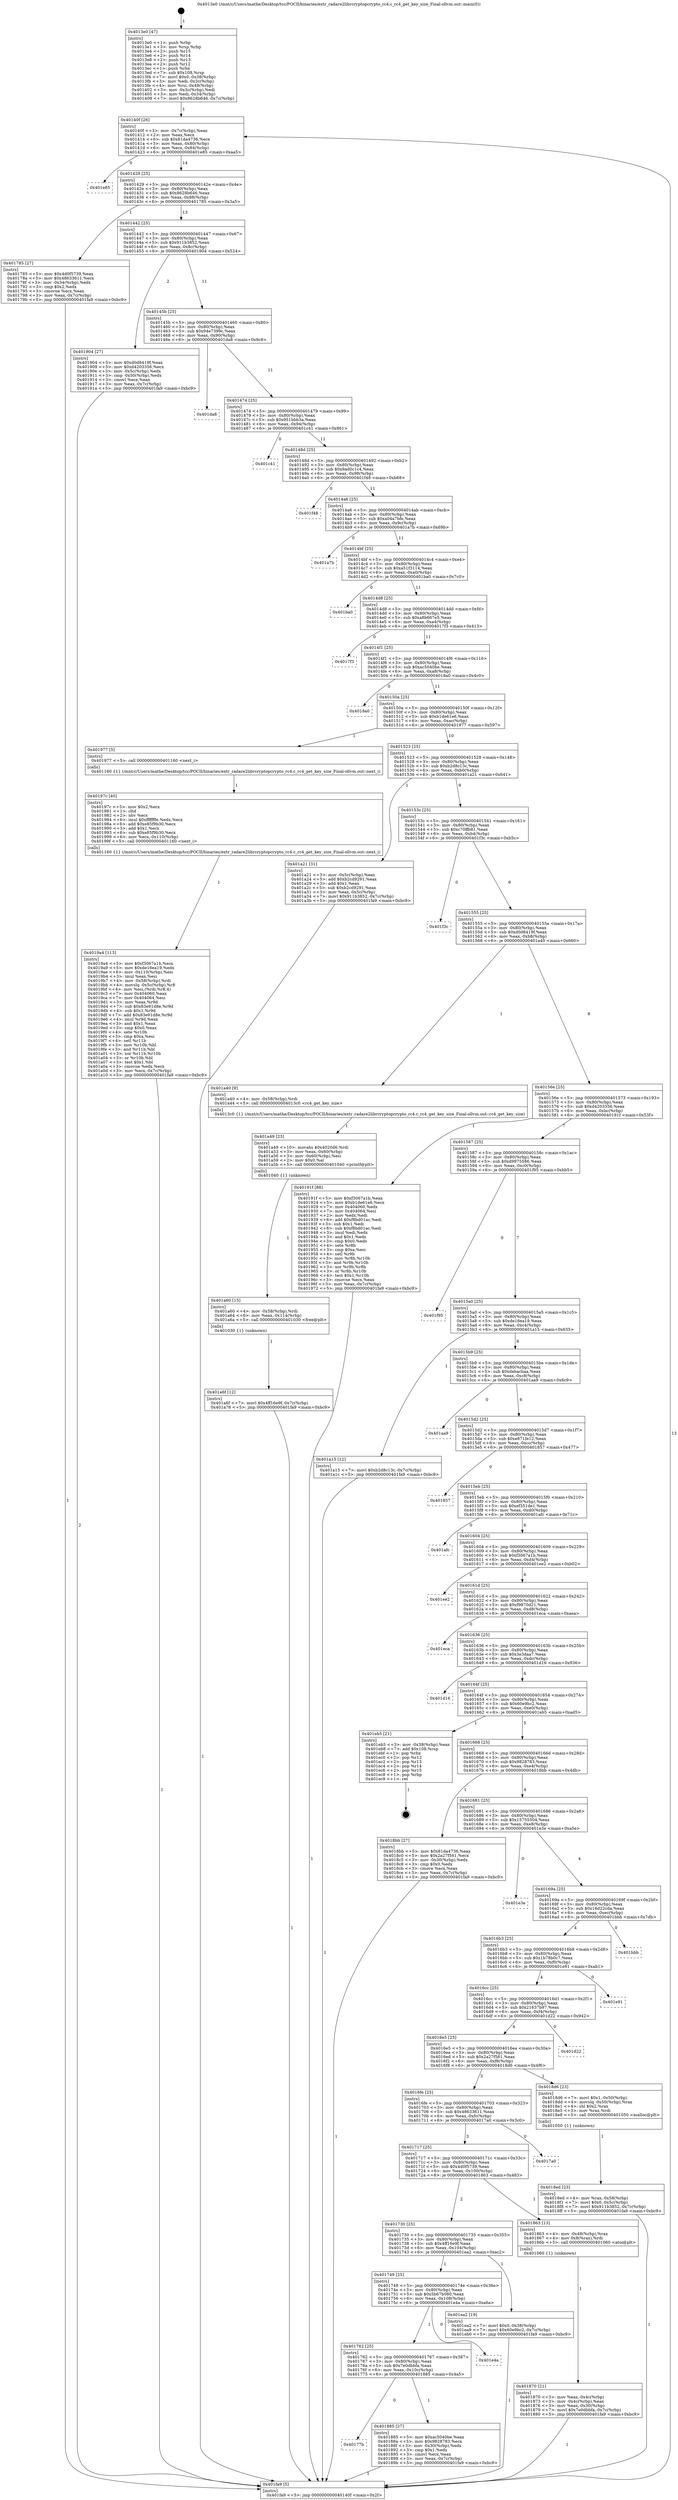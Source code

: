 digraph "0x4013e0" {
  label = "0x4013e0 (/mnt/c/Users/mathe/Desktop/tcc/POCII/binaries/extr_radare2librcryptopcrypto_rc4.c_rc4_get_key_size_Final-ollvm.out::main(0))"
  labelloc = "t"
  node[shape=record]

  Entry [label="",width=0.3,height=0.3,shape=circle,fillcolor=black,style=filled]
  "0x40140f" [label="{
     0x40140f [26]\l
     | [instrs]\l
     &nbsp;&nbsp;0x40140f \<+3\>: mov -0x7c(%rbp),%eax\l
     &nbsp;&nbsp;0x401412 \<+2\>: mov %eax,%ecx\l
     &nbsp;&nbsp;0x401414 \<+6\>: sub $0x81da4736,%ecx\l
     &nbsp;&nbsp;0x40141a \<+3\>: mov %eax,-0x80(%rbp)\l
     &nbsp;&nbsp;0x40141d \<+6\>: mov %ecx,-0x84(%rbp)\l
     &nbsp;&nbsp;0x401423 \<+6\>: je 0000000000401e85 \<main+0xaa5\>\l
  }"]
  "0x401e85" [label="{
     0x401e85\l
  }", style=dashed]
  "0x401429" [label="{
     0x401429 [25]\l
     | [instrs]\l
     &nbsp;&nbsp;0x401429 \<+5\>: jmp 000000000040142e \<main+0x4e\>\l
     &nbsp;&nbsp;0x40142e \<+3\>: mov -0x80(%rbp),%eax\l
     &nbsp;&nbsp;0x401431 \<+5\>: sub $0x8628b646,%eax\l
     &nbsp;&nbsp;0x401436 \<+6\>: mov %eax,-0x88(%rbp)\l
     &nbsp;&nbsp;0x40143c \<+6\>: je 0000000000401785 \<main+0x3a5\>\l
  }"]
  Exit [label="",width=0.3,height=0.3,shape=circle,fillcolor=black,style=filled,peripheries=2]
  "0x401785" [label="{
     0x401785 [27]\l
     | [instrs]\l
     &nbsp;&nbsp;0x401785 \<+5\>: mov $0x4d0f5739,%eax\l
     &nbsp;&nbsp;0x40178a \<+5\>: mov $0x48633611,%ecx\l
     &nbsp;&nbsp;0x40178f \<+3\>: mov -0x34(%rbp),%edx\l
     &nbsp;&nbsp;0x401792 \<+3\>: cmp $0x2,%edx\l
     &nbsp;&nbsp;0x401795 \<+3\>: cmovne %ecx,%eax\l
     &nbsp;&nbsp;0x401798 \<+3\>: mov %eax,-0x7c(%rbp)\l
     &nbsp;&nbsp;0x40179b \<+5\>: jmp 0000000000401fa9 \<main+0xbc9\>\l
  }"]
  "0x401442" [label="{
     0x401442 [25]\l
     | [instrs]\l
     &nbsp;&nbsp;0x401442 \<+5\>: jmp 0000000000401447 \<main+0x67\>\l
     &nbsp;&nbsp;0x401447 \<+3\>: mov -0x80(%rbp),%eax\l
     &nbsp;&nbsp;0x40144a \<+5\>: sub $0x911b3852,%eax\l
     &nbsp;&nbsp;0x40144f \<+6\>: mov %eax,-0x8c(%rbp)\l
     &nbsp;&nbsp;0x401455 \<+6\>: je 0000000000401904 \<main+0x524\>\l
  }"]
  "0x401fa9" [label="{
     0x401fa9 [5]\l
     | [instrs]\l
     &nbsp;&nbsp;0x401fa9 \<+5\>: jmp 000000000040140f \<main+0x2f\>\l
  }"]
  "0x4013e0" [label="{
     0x4013e0 [47]\l
     | [instrs]\l
     &nbsp;&nbsp;0x4013e0 \<+1\>: push %rbp\l
     &nbsp;&nbsp;0x4013e1 \<+3\>: mov %rsp,%rbp\l
     &nbsp;&nbsp;0x4013e4 \<+2\>: push %r15\l
     &nbsp;&nbsp;0x4013e6 \<+2\>: push %r14\l
     &nbsp;&nbsp;0x4013e8 \<+2\>: push %r13\l
     &nbsp;&nbsp;0x4013ea \<+2\>: push %r12\l
     &nbsp;&nbsp;0x4013ec \<+1\>: push %rbx\l
     &nbsp;&nbsp;0x4013ed \<+7\>: sub $0x108,%rsp\l
     &nbsp;&nbsp;0x4013f4 \<+7\>: movl $0x0,-0x38(%rbp)\l
     &nbsp;&nbsp;0x4013fb \<+3\>: mov %edi,-0x3c(%rbp)\l
     &nbsp;&nbsp;0x4013fe \<+4\>: mov %rsi,-0x48(%rbp)\l
     &nbsp;&nbsp;0x401402 \<+3\>: mov -0x3c(%rbp),%edi\l
     &nbsp;&nbsp;0x401405 \<+3\>: mov %edi,-0x34(%rbp)\l
     &nbsp;&nbsp;0x401408 \<+7\>: movl $0x8628b646,-0x7c(%rbp)\l
  }"]
  "0x401a6f" [label="{
     0x401a6f [12]\l
     | [instrs]\l
     &nbsp;&nbsp;0x401a6f \<+7\>: movl $0x4ff16e9f,-0x7c(%rbp)\l
     &nbsp;&nbsp;0x401a76 \<+5\>: jmp 0000000000401fa9 \<main+0xbc9\>\l
  }"]
  "0x401904" [label="{
     0x401904 [27]\l
     | [instrs]\l
     &nbsp;&nbsp;0x401904 \<+5\>: mov $0xd0d8419f,%eax\l
     &nbsp;&nbsp;0x401909 \<+5\>: mov $0xd4203356,%ecx\l
     &nbsp;&nbsp;0x40190e \<+3\>: mov -0x5c(%rbp),%edx\l
     &nbsp;&nbsp;0x401911 \<+3\>: cmp -0x50(%rbp),%edx\l
     &nbsp;&nbsp;0x401914 \<+3\>: cmovl %ecx,%eax\l
     &nbsp;&nbsp;0x401917 \<+3\>: mov %eax,-0x7c(%rbp)\l
     &nbsp;&nbsp;0x40191a \<+5\>: jmp 0000000000401fa9 \<main+0xbc9\>\l
  }"]
  "0x40145b" [label="{
     0x40145b [25]\l
     | [instrs]\l
     &nbsp;&nbsp;0x40145b \<+5\>: jmp 0000000000401460 \<main+0x80\>\l
     &nbsp;&nbsp;0x401460 \<+3\>: mov -0x80(%rbp),%eax\l
     &nbsp;&nbsp;0x401463 \<+5\>: sub $0x94e7399c,%eax\l
     &nbsp;&nbsp;0x401468 \<+6\>: mov %eax,-0x90(%rbp)\l
     &nbsp;&nbsp;0x40146e \<+6\>: je 0000000000401da8 \<main+0x9c8\>\l
  }"]
  "0x401a60" [label="{
     0x401a60 [15]\l
     | [instrs]\l
     &nbsp;&nbsp;0x401a60 \<+4\>: mov -0x58(%rbp),%rdi\l
     &nbsp;&nbsp;0x401a64 \<+6\>: mov %eax,-0x114(%rbp)\l
     &nbsp;&nbsp;0x401a6a \<+5\>: call 0000000000401030 \<free@plt\>\l
     | [calls]\l
     &nbsp;&nbsp;0x401030 \{1\} (unknown)\l
  }"]
  "0x401da8" [label="{
     0x401da8\l
  }", style=dashed]
  "0x401474" [label="{
     0x401474 [25]\l
     | [instrs]\l
     &nbsp;&nbsp;0x401474 \<+5\>: jmp 0000000000401479 \<main+0x99\>\l
     &nbsp;&nbsp;0x401479 \<+3\>: mov -0x80(%rbp),%eax\l
     &nbsp;&nbsp;0x40147c \<+5\>: sub $0x951bbb3a,%eax\l
     &nbsp;&nbsp;0x401481 \<+6\>: mov %eax,-0x94(%rbp)\l
     &nbsp;&nbsp;0x401487 \<+6\>: je 0000000000401c41 \<main+0x861\>\l
  }"]
  "0x401a49" [label="{
     0x401a49 [23]\l
     | [instrs]\l
     &nbsp;&nbsp;0x401a49 \<+10\>: movabs $0x4020d6,%rdi\l
     &nbsp;&nbsp;0x401a53 \<+3\>: mov %eax,-0x60(%rbp)\l
     &nbsp;&nbsp;0x401a56 \<+3\>: mov -0x60(%rbp),%esi\l
     &nbsp;&nbsp;0x401a59 \<+2\>: mov $0x0,%al\l
     &nbsp;&nbsp;0x401a5b \<+5\>: call 0000000000401040 \<printf@plt\>\l
     | [calls]\l
     &nbsp;&nbsp;0x401040 \{1\} (unknown)\l
  }"]
  "0x401c41" [label="{
     0x401c41\l
  }", style=dashed]
  "0x40148d" [label="{
     0x40148d [25]\l
     | [instrs]\l
     &nbsp;&nbsp;0x40148d \<+5\>: jmp 0000000000401492 \<main+0xb2\>\l
     &nbsp;&nbsp;0x401492 \<+3\>: mov -0x80(%rbp),%eax\l
     &nbsp;&nbsp;0x401495 \<+5\>: sub $0x9ad0c1c4,%eax\l
     &nbsp;&nbsp;0x40149a \<+6\>: mov %eax,-0x98(%rbp)\l
     &nbsp;&nbsp;0x4014a0 \<+6\>: je 0000000000401f48 \<main+0xb68\>\l
  }"]
  "0x4019a4" [label="{
     0x4019a4 [113]\l
     | [instrs]\l
     &nbsp;&nbsp;0x4019a4 \<+5\>: mov $0xf3067a1b,%ecx\l
     &nbsp;&nbsp;0x4019a9 \<+5\>: mov $0xde16ea19,%edx\l
     &nbsp;&nbsp;0x4019ae \<+6\>: mov -0x110(%rbp),%esi\l
     &nbsp;&nbsp;0x4019b4 \<+3\>: imul %eax,%esi\l
     &nbsp;&nbsp;0x4019b7 \<+4\>: mov -0x58(%rbp),%rdi\l
     &nbsp;&nbsp;0x4019bb \<+4\>: movslq -0x5c(%rbp),%r8\l
     &nbsp;&nbsp;0x4019bf \<+4\>: mov %esi,(%rdi,%r8,4)\l
     &nbsp;&nbsp;0x4019c3 \<+7\>: mov 0x404060,%eax\l
     &nbsp;&nbsp;0x4019ca \<+7\>: mov 0x404064,%esi\l
     &nbsp;&nbsp;0x4019d1 \<+3\>: mov %eax,%r9d\l
     &nbsp;&nbsp;0x4019d4 \<+7\>: sub $0x83e91d8e,%r9d\l
     &nbsp;&nbsp;0x4019db \<+4\>: sub $0x1,%r9d\l
     &nbsp;&nbsp;0x4019df \<+7\>: add $0x83e91d8e,%r9d\l
     &nbsp;&nbsp;0x4019e6 \<+4\>: imul %r9d,%eax\l
     &nbsp;&nbsp;0x4019ea \<+3\>: and $0x1,%eax\l
     &nbsp;&nbsp;0x4019ed \<+3\>: cmp $0x0,%eax\l
     &nbsp;&nbsp;0x4019f0 \<+4\>: sete %r10b\l
     &nbsp;&nbsp;0x4019f4 \<+3\>: cmp $0xa,%esi\l
     &nbsp;&nbsp;0x4019f7 \<+4\>: setl %r11b\l
     &nbsp;&nbsp;0x4019fb \<+3\>: mov %r10b,%bl\l
     &nbsp;&nbsp;0x4019fe \<+3\>: and %r11b,%bl\l
     &nbsp;&nbsp;0x401a01 \<+3\>: xor %r11b,%r10b\l
     &nbsp;&nbsp;0x401a04 \<+3\>: or %r10b,%bl\l
     &nbsp;&nbsp;0x401a07 \<+3\>: test $0x1,%bl\l
     &nbsp;&nbsp;0x401a0a \<+3\>: cmovne %edx,%ecx\l
     &nbsp;&nbsp;0x401a0d \<+3\>: mov %ecx,-0x7c(%rbp)\l
     &nbsp;&nbsp;0x401a10 \<+5\>: jmp 0000000000401fa9 \<main+0xbc9\>\l
  }"]
  "0x401f48" [label="{
     0x401f48\l
  }", style=dashed]
  "0x4014a6" [label="{
     0x4014a6 [25]\l
     | [instrs]\l
     &nbsp;&nbsp;0x4014a6 \<+5\>: jmp 00000000004014ab \<main+0xcb\>\l
     &nbsp;&nbsp;0x4014ab \<+3\>: mov -0x80(%rbp),%eax\l
     &nbsp;&nbsp;0x4014ae \<+5\>: sub $0xa04a7bfe,%eax\l
     &nbsp;&nbsp;0x4014b3 \<+6\>: mov %eax,-0x9c(%rbp)\l
     &nbsp;&nbsp;0x4014b9 \<+6\>: je 0000000000401a7b \<main+0x69b\>\l
  }"]
  "0x40197c" [label="{
     0x40197c [40]\l
     | [instrs]\l
     &nbsp;&nbsp;0x40197c \<+5\>: mov $0x2,%ecx\l
     &nbsp;&nbsp;0x401981 \<+1\>: cltd\l
     &nbsp;&nbsp;0x401982 \<+2\>: idiv %ecx\l
     &nbsp;&nbsp;0x401984 \<+6\>: imul $0xfffffffe,%edx,%ecx\l
     &nbsp;&nbsp;0x40198a \<+6\>: add $0xe85f9b30,%ecx\l
     &nbsp;&nbsp;0x401990 \<+3\>: add $0x1,%ecx\l
     &nbsp;&nbsp;0x401993 \<+6\>: sub $0xe85f9b30,%ecx\l
     &nbsp;&nbsp;0x401999 \<+6\>: mov %ecx,-0x110(%rbp)\l
     &nbsp;&nbsp;0x40199f \<+5\>: call 0000000000401160 \<next_i\>\l
     | [calls]\l
     &nbsp;&nbsp;0x401160 \{1\} (/mnt/c/Users/mathe/Desktop/tcc/POCII/binaries/extr_radare2librcryptopcrypto_rc4.c_rc4_get_key_size_Final-ollvm.out::next_i)\l
  }"]
  "0x401a7b" [label="{
     0x401a7b\l
  }", style=dashed]
  "0x4014bf" [label="{
     0x4014bf [25]\l
     | [instrs]\l
     &nbsp;&nbsp;0x4014bf \<+5\>: jmp 00000000004014c4 \<main+0xe4\>\l
     &nbsp;&nbsp;0x4014c4 \<+3\>: mov -0x80(%rbp),%eax\l
     &nbsp;&nbsp;0x4014c7 \<+5\>: sub $0xa51f3114,%eax\l
     &nbsp;&nbsp;0x4014cc \<+6\>: mov %eax,-0xa0(%rbp)\l
     &nbsp;&nbsp;0x4014d2 \<+6\>: je 0000000000401ba0 \<main+0x7c0\>\l
  }"]
  "0x4018ed" [label="{
     0x4018ed [23]\l
     | [instrs]\l
     &nbsp;&nbsp;0x4018ed \<+4\>: mov %rax,-0x58(%rbp)\l
     &nbsp;&nbsp;0x4018f1 \<+7\>: movl $0x0,-0x5c(%rbp)\l
     &nbsp;&nbsp;0x4018f8 \<+7\>: movl $0x911b3852,-0x7c(%rbp)\l
     &nbsp;&nbsp;0x4018ff \<+5\>: jmp 0000000000401fa9 \<main+0xbc9\>\l
  }"]
  "0x401ba0" [label="{
     0x401ba0\l
  }", style=dashed]
  "0x4014d8" [label="{
     0x4014d8 [25]\l
     | [instrs]\l
     &nbsp;&nbsp;0x4014d8 \<+5\>: jmp 00000000004014dd \<main+0xfd\>\l
     &nbsp;&nbsp;0x4014dd \<+3\>: mov -0x80(%rbp),%eax\l
     &nbsp;&nbsp;0x4014e0 \<+5\>: sub $0xa8b667e5,%eax\l
     &nbsp;&nbsp;0x4014e5 \<+6\>: mov %eax,-0xa4(%rbp)\l
     &nbsp;&nbsp;0x4014eb \<+6\>: je 00000000004017f3 \<main+0x413\>\l
  }"]
  "0x40177b" [label="{
     0x40177b\l
  }", style=dashed]
  "0x4017f3" [label="{
     0x4017f3\l
  }", style=dashed]
  "0x4014f1" [label="{
     0x4014f1 [25]\l
     | [instrs]\l
     &nbsp;&nbsp;0x4014f1 \<+5\>: jmp 00000000004014f6 \<main+0x116\>\l
     &nbsp;&nbsp;0x4014f6 \<+3\>: mov -0x80(%rbp),%eax\l
     &nbsp;&nbsp;0x4014f9 \<+5\>: sub $0xac5040be,%eax\l
     &nbsp;&nbsp;0x4014fe \<+6\>: mov %eax,-0xa8(%rbp)\l
     &nbsp;&nbsp;0x401504 \<+6\>: je 00000000004018a0 \<main+0x4c0\>\l
  }"]
  "0x401885" [label="{
     0x401885 [27]\l
     | [instrs]\l
     &nbsp;&nbsp;0x401885 \<+5\>: mov $0xac5040be,%eax\l
     &nbsp;&nbsp;0x40188a \<+5\>: mov $0x9828783,%ecx\l
     &nbsp;&nbsp;0x40188f \<+3\>: mov -0x30(%rbp),%edx\l
     &nbsp;&nbsp;0x401892 \<+3\>: cmp $0x1,%edx\l
     &nbsp;&nbsp;0x401895 \<+3\>: cmovl %ecx,%eax\l
     &nbsp;&nbsp;0x401898 \<+3\>: mov %eax,-0x7c(%rbp)\l
     &nbsp;&nbsp;0x40189b \<+5\>: jmp 0000000000401fa9 \<main+0xbc9\>\l
  }"]
  "0x4018a0" [label="{
     0x4018a0\l
  }", style=dashed]
  "0x40150a" [label="{
     0x40150a [25]\l
     | [instrs]\l
     &nbsp;&nbsp;0x40150a \<+5\>: jmp 000000000040150f \<main+0x12f\>\l
     &nbsp;&nbsp;0x40150f \<+3\>: mov -0x80(%rbp),%eax\l
     &nbsp;&nbsp;0x401512 \<+5\>: sub $0xb1de61e6,%eax\l
     &nbsp;&nbsp;0x401517 \<+6\>: mov %eax,-0xac(%rbp)\l
     &nbsp;&nbsp;0x40151d \<+6\>: je 0000000000401977 \<main+0x597\>\l
  }"]
  "0x401762" [label="{
     0x401762 [25]\l
     | [instrs]\l
     &nbsp;&nbsp;0x401762 \<+5\>: jmp 0000000000401767 \<main+0x387\>\l
     &nbsp;&nbsp;0x401767 \<+3\>: mov -0x80(%rbp),%eax\l
     &nbsp;&nbsp;0x40176a \<+5\>: sub $0x7e0dbbfa,%eax\l
     &nbsp;&nbsp;0x40176f \<+6\>: mov %eax,-0x10c(%rbp)\l
     &nbsp;&nbsp;0x401775 \<+6\>: je 0000000000401885 \<main+0x4a5\>\l
  }"]
  "0x401977" [label="{
     0x401977 [5]\l
     | [instrs]\l
     &nbsp;&nbsp;0x401977 \<+5\>: call 0000000000401160 \<next_i\>\l
     | [calls]\l
     &nbsp;&nbsp;0x401160 \{1\} (/mnt/c/Users/mathe/Desktop/tcc/POCII/binaries/extr_radare2librcryptopcrypto_rc4.c_rc4_get_key_size_Final-ollvm.out::next_i)\l
  }"]
  "0x401523" [label="{
     0x401523 [25]\l
     | [instrs]\l
     &nbsp;&nbsp;0x401523 \<+5\>: jmp 0000000000401528 \<main+0x148\>\l
     &nbsp;&nbsp;0x401528 \<+3\>: mov -0x80(%rbp),%eax\l
     &nbsp;&nbsp;0x40152b \<+5\>: sub $0xb2d8c13c,%eax\l
     &nbsp;&nbsp;0x401530 \<+6\>: mov %eax,-0xb0(%rbp)\l
     &nbsp;&nbsp;0x401536 \<+6\>: je 0000000000401a21 \<main+0x641\>\l
  }"]
  "0x401e4a" [label="{
     0x401e4a\l
  }", style=dashed]
  "0x401a21" [label="{
     0x401a21 [31]\l
     | [instrs]\l
     &nbsp;&nbsp;0x401a21 \<+3\>: mov -0x5c(%rbp),%eax\l
     &nbsp;&nbsp;0x401a24 \<+5\>: add $0xb2cd9291,%eax\l
     &nbsp;&nbsp;0x401a29 \<+3\>: add $0x1,%eax\l
     &nbsp;&nbsp;0x401a2c \<+5\>: sub $0xb2cd9291,%eax\l
     &nbsp;&nbsp;0x401a31 \<+3\>: mov %eax,-0x5c(%rbp)\l
     &nbsp;&nbsp;0x401a34 \<+7\>: movl $0x911b3852,-0x7c(%rbp)\l
     &nbsp;&nbsp;0x401a3b \<+5\>: jmp 0000000000401fa9 \<main+0xbc9\>\l
  }"]
  "0x40153c" [label="{
     0x40153c [25]\l
     | [instrs]\l
     &nbsp;&nbsp;0x40153c \<+5\>: jmp 0000000000401541 \<main+0x161\>\l
     &nbsp;&nbsp;0x401541 \<+3\>: mov -0x80(%rbp),%eax\l
     &nbsp;&nbsp;0x401544 \<+5\>: sub $0xc70ffb81,%eax\l
     &nbsp;&nbsp;0x401549 \<+6\>: mov %eax,-0xb4(%rbp)\l
     &nbsp;&nbsp;0x40154f \<+6\>: je 0000000000401f3c \<main+0xb5c\>\l
  }"]
  "0x401749" [label="{
     0x401749 [25]\l
     | [instrs]\l
     &nbsp;&nbsp;0x401749 \<+5\>: jmp 000000000040174e \<main+0x36e\>\l
     &nbsp;&nbsp;0x40174e \<+3\>: mov -0x80(%rbp),%eax\l
     &nbsp;&nbsp;0x401751 \<+5\>: sub $0x5b67b080,%eax\l
     &nbsp;&nbsp;0x401756 \<+6\>: mov %eax,-0x108(%rbp)\l
     &nbsp;&nbsp;0x40175c \<+6\>: je 0000000000401e4a \<main+0xa6a\>\l
  }"]
  "0x401f3c" [label="{
     0x401f3c\l
  }", style=dashed]
  "0x401555" [label="{
     0x401555 [25]\l
     | [instrs]\l
     &nbsp;&nbsp;0x401555 \<+5\>: jmp 000000000040155a \<main+0x17a\>\l
     &nbsp;&nbsp;0x40155a \<+3\>: mov -0x80(%rbp),%eax\l
     &nbsp;&nbsp;0x40155d \<+5\>: sub $0xd0d8419f,%eax\l
     &nbsp;&nbsp;0x401562 \<+6\>: mov %eax,-0xb8(%rbp)\l
     &nbsp;&nbsp;0x401568 \<+6\>: je 0000000000401a40 \<main+0x660\>\l
  }"]
  "0x401ea2" [label="{
     0x401ea2 [19]\l
     | [instrs]\l
     &nbsp;&nbsp;0x401ea2 \<+7\>: movl $0x0,-0x38(%rbp)\l
     &nbsp;&nbsp;0x401ea9 \<+7\>: movl $0x60e9bc2,-0x7c(%rbp)\l
     &nbsp;&nbsp;0x401eb0 \<+5\>: jmp 0000000000401fa9 \<main+0xbc9\>\l
  }"]
  "0x401a40" [label="{
     0x401a40 [9]\l
     | [instrs]\l
     &nbsp;&nbsp;0x401a40 \<+4\>: mov -0x58(%rbp),%rdi\l
     &nbsp;&nbsp;0x401a44 \<+5\>: call 00000000004013c0 \<rc4_get_key_size\>\l
     | [calls]\l
     &nbsp;&nbsp;0x4013c0 \{1\} (/mnt/c/Users/mathe/Desktop/tcc/POCII/binaries/extr_radare2librcryptopcrypto_rc4.c_rc4_get_key_size_Final-ollvm.out::rc4_get_key_size)\l
  }"]
  "0x40156e" [label="{
     0x40156e [25]\l
     | [instrs]\l
     &nbsp;&nbsp;0x40156e \<+5\>: jmp 0000000000401573 \<main+0x193\>\l
     &nbsp;&nbsp;0x401573 \<+3\>: mov -0x80(%rbp),%eax\l
     &nbsp;&nbsp;0x401576 \<+5\>: sub $0xd4203356,%eax\l
     &nbsp;&nbsp;0x40157b \<+6\>: mov %eax,-0xbc(%rbp)\l
     &nbsp;&nbsp;0x401581 \<+6\>: je 000000000040191f \<main+0x53f\>\l
  }"]
  "0x401870" [label="{
     0x401870 [21]\l
     | [instrs]\l
     &nbsp;&nbsp;0x401870 \<+3\>: mov %eax,-0x4c(%rbp)\l
     &nbsp;&nbsp;0x401873 \<+3\>: mov -0x4c(%rbp),%eax\l
     &nbsp;&nbsp;0x401876 \<+3\>: mov %eax,-0x30(%rbp)\l
     &nbsp;&nbsp;0x401879 \<+7\>: movl $0x7e0dbbfa,-0x7c(%rbp)\l
     &nbsp;&nbsp;0x401880 \<+5\>: jmp 0000000000401fa9 \<main+0xbc9\>\l
  }"]
  "0x40191f" [label="{
     0x40191f [88]\l
     | [instrs]\l
     &nbsp;&nbsp;0x40191f \<+5\>: mov $0xf3067a1b,%eax\l
     &nbsp;&nbsp;0x401924 \<+5\>: mov $0xb1de61e6,%ecx\l
     &nbsp;&nbsp;0x401929 \<+7\>: mov 0x404060,%edx\l
     &nbsp;&nbsp;0x401930 \<+7\>: mov 0x404064,%esi\l
     &nbsp;&nbsp;0x401937 \<+2\>: mov %edx,%edi\l
     &nbsp;&nbsp;0x401939 \<+6\>: add $0xf8bd01ac,%edi\l
     &nbsp;&nbsp;0x40193f \<+3\>: sub $0x1,%edi\l
     &nbsp;&nbsp;0x401942 \<+6\>: sub $0xf8bd01ac,%edi\l
     &nbsp;&nbsp;0x401948 \<+3\>: imul %edi,%edx\l
     &nbsp;&nbsp;0x40194b \<+3\>: and $0x1,%edx\l
     &nbsp;&nbsp;0x40194e \<+3\>: cmp $0x0,%edx\l
     &nbsp;&nbsp;0x401951 \<+4\>: sete %r8b\l
     &nbsp;&nbsp;0x401955 \<+3\>: cmp $0xa,%esi\l
     &nbsp;&nbsp;0x401958 \<+4\>: setl %r9b\l
     &nbsp;&nbsp;0x40195c \<+3\>: mov %r8b,%r10b\l
     &nbsp;&nbsp;0x40195f \<+3\>: and %r9b,%r10b\l
     &nbsp;&nbsp;0x401962 \<+3\>: xor %r9b,%r8b\l
     &nbsp;&nbsp;0x401965 \<+3\>: or %r8b,%r10b\l
     &nbsp;&nbsp;0x401968 \<+4\>: test $0x1,%r10b\l
     &nbsp;&nbsp;0x40196c \<+3\>: cmovne %ecx,%eax\l
     &nbsp;&nbsp;0x40196f \<+3\>: mov %eax,-0x7c(%rbp)\l
     &nbsp;&nbsp;0x401972 \<+5\>: jmp 0000000000401fa9 \<main+0xbc9\>\l
  }"]
  "0x401587" [label="{
     0x401587 [25]\l
     | [instrs]\l
     &nbsp;&nbsp;0x401587 \<+5\>: jmp 000000000040158c \<main+0x1ac\>\l
     &nbsp;&nbsp;0x40158c \<+3\>: mov -0x80(%rbp),%eax\l
     &nbsp;&nbsp;0x40158f \<+5\>: sub $0xd9975586,%eax\l
     &nbsp;&nbsp;0x401594 \<+6\>: mov %eax,-0xc0(%rbp)\l
     &nbsp;&nbsp;0x40159a \<+6\>: je 0000000000401f95 \<main+0xbb5\>\l
  }"]
  "0x401730" [label="{
     0x401730 [25]\l
     | [instrs]\l
     &nbsp;&nbsp;0x401730 \<+5\>: jmp 0000000000401735 \<main+0x355\>\l
     &nbsp;&nbsp;0x401735 \<+3\>: mov -0x80(%rbp),%eax\l
     &nbsp;&nbsp;0x401738 \<+5\>: sub $0x4ff16e9f,%eax\l
     &nbsp;&nbsp;0x40173d \<+6\>: mov %eax,-0x104(%rbp)\l
     &nbsp;&nbsp;0x401743 \<+6\>: je 0000000000401ea2 \<main+0xac2\>\l
  }"]
  "0x401f95" [label="{
     0x401f95\l
  }", style=dashed]
  "0x4015a0" [label="{
     0x4015a0 [25]\l
     | [instrs]\l
     &nbsp;&nbsp;0x4015a0 \<+5\>: jmp 00000000004015a5 \<main+0x1c5\>\l
     &nbsp;&nbsp;0x4015a5 \<+3\>: mov -0x80(%rbp),%eax\l
     &nbsp;&nbsp;0x4015a8 \<+5\>: sub $0xde16ea19,%eax\l
     &nbsp;&nbsp;0x4015ad \<+6\>: mov %eax,-0xc4(%rbp)\l
     &nbsp;&nbsp;0x4015b3 \<+6\>: je 0000000000401a15 \<main+0x635\>\l
  }"]
  "0x401863" [label="{
     0x401863 [13]\l
     | [instrs]\l
     &nbsp;&nbsp;0x401863 \<+4\>: mov -0x48(%rbp),%rax\l
     &nbsp;&nbsp;0x401867 \<+4\>: mov 0x8(%rax),%rdi\l
     &nbsp;&nbsp;0x40186b \<+5\>: call 0000000000401060 \<atoi@plt\>\l
     | [calls]\l
     &nbsp;&nbsp;0x401060 \{1\} (unknown)\l
  }"]
  "0x401a15" [label="{
     0x401a15 [12]\l
     | [instrs]\l
     &nbsp;&nbsp;0x401a15 \<+7\>: movl $0xb2d8c13c,-0x7c(%rbp)\l
     &nbsp;&nbsp;0x401a1c \<+5\>: jmp 0000000000401fa9 \<main+0xbc9\>\l
  }"]
  "0x4015b9" [label="{
     0x4015b9 [25]\l
     | [instrs]\l
     &nbsp;&nbsp;0x4015b9 \<+5\>: jmp 00000000004015be \<main+0x1de\>\l
     &nbsp;&nbsp;0x4015be \<+3\>: mov -0x80(%rbp),%eax\l
     &nbsp;&nbsp;0x4015c1 \<+5\>: sub $0xdebacbaa,%eax\l
     &nbsp;&nbsp;0x4015c6 \<+6\>: mov %eax,-0xc8(%rbp)\l
     &nbsp;&nbsp;0x4015cc \<+6\>: je 0000000000401aa9 \<main+0x6c9\>\l
  }"]
  "0x401717" [label="{
     0x401717 [25]\l
     | [instrs]\l
     &nbsp;&nbsp;0x401717 \<+5\>: jmp 000000000040171c \<main+0x33c\>\l
     &nbsp;&nbsp;0x40171c \<+3\>: mov -0x80(%rbp),%eax\l
     &nbsp;&nbsp;0x40171f \<+5\>: sub $0x4d0f5739,%eax\l
     &nbsp;&nbsp;0x401724 \<+6\>: mov %eax,-0x100(%rbp)\l
     &nbsp;&nbsp;0x40172a \<+6\>: je 0000000000401863 \<main+0x483\>\l
  }"]
  "0x401aa9" [label="{
     0x401aa9\l
  }", style=dashed]
  "0x4015d2" [label="{
     0x4015d2 [25]\l
     | [instrs]\l
     &nbsp;&nbsp;0x4015d2 \<+5\>: jmp 00000000004015d7 \<main+0x1f7\>\l
     &nbsp;&nbsp;0x4015d7 \<+3\>: mov -0x80(%rbp),%eax\l
     &nbsp;&nbsp;0x4015da \<+5\>: sub $0xe871fe12,%eax\l
     &nbsp;&nbsp;0x4015df \<+6\>: mov %eax,-0xcc(%rbp)\l
     &nbsp;&nbsp;0x4015e5 \<+6\>: je 0000000000401857 \<main+0x477\>\l
  }"]
  "0x4017a0" [label="{
     0x4017a0\l
  }", style=dashed]
  "0x401857" [label="{
     0x401857\l
  }", style=dashed]
  "0x4015eb" [label="{
     0x4015eb [25]\l
     | [instrs]\l
     &nbsp;&nbsp;0x4015eb \<+5\>: jmp 00000000004015f0 \<main+0x210\>\l
     &nbsp;&nbsp;0x4015f0 \<+3\>: mov -0x80(%rbp),%eax\l
     &nbsp;&nbsp;0x4015f3 \<+5\>: sub $0xef351de1,%eax\l
     &nbsp;&nbsp;0x4015f8 \<+6\>: mov %eax,-0xd0(%rbp)\l
     &nbsp;&nbsp;0x4015fe \<+6\>: je 0000000000401afc \<main+0x71c\>\l
  }"]
  "0x4016fe" [label="{
     0x4016fe [25]\l
     | [instrs]\l
     &nbsp;&nbsp;0x4016fe \<+5\>: jmp 0000000000401703 \<main+0x323\>\l
     &nbsp;&nbsp;0x401703 \<+3\>: mov -0x80(%rbp),%eax\l
     &nbsp;&nbsp;0x401706 \<+5\>: sub $0x48633611,%eax\l
     &nbsp;&nbsp;0x40170b \<+6\>: mov %eax,-0xfc(%rbp)\l
     &nbsp;&nbsp;0x401711 \<+6\>: je 00000000004017a0 \<main+0x3c0\>\l
  }"]
  "0x401afc" [label="{
     0x401afc\l
  }", style=dashed]
  "0x401604" [label="{
     0x401604 [25]\l
     | [instrs]\l
     &nbsp;&nbsp;0x401604 \<+5\>: jmp 0000000000401609 \<main+0x229\>\l
     &nbsp;&nbsp;0x401609 \<+3\>: mov -0x80(%rbp),%eax\l
     &nbsp;&nbsp;0x40160c \<+5\>: sub $0xf3067a1b,%eax\l
     &nbsp;&nbsp;0x401611 \<+6\>: mov %eax,-0xd4(%rbp)\l
     &nbsp;&nbsp;0x401617 \<+6\>: je 0000000000401ee2 \<main+0xb02\>\l
  }"]
  "0x4018d6" [label="{
     0x4018d6 [23]\l
     | [instrs]\l
     &nbsp;&nbsp;0x4018d6 \<+7\>: movl $0x1,-0x50(%rbp)\l
     &nbsp;&nbsp;0x4018dd \<+4\>: movslq -0x50(%rbp),%rax\l
     &nbsp;&nbsp;0x4018e1 \<+4\>: shl $0x2,%rax\l
     &nbsp;&nbsp;0x4018e5 \<+3\>: mov %rax,%rdi\l
     &nbsp;&nbsp;0x4018e8 \<+5\>: call 0000000000401050 \<malloc@plt\>\l
     | [calls]\l
     &nbsp;&nbsp;0x401050 \{1\} (unknown)\l
  }"]
  "0x401ee2" [label="{
     0x401ee2\l
  }", style=dashed]
  "0x40161d" [label="{
     0x40161d [25]\l
     | [instrs]\l
     &nbsp;&nbsp;0x40161d \<+5\>: jmp 0000000000401622 \<main+0x242\>\l
     &nbsp;&nbsp;0x401622 \<+3\>: mov -0x80(%rbp),%eax\l
     &nbsp;&nbsp;0x401625 \<+5\>: sub $0xf9870d21,%eax\l
     &nbsp;&nbsp;0x40162a \<+6\>: mov %eax,-0xd8(%rbp)\l
     &nbsp;&nbsp;0x401630 \<+6\>: je 0000000000401eca \<main+0xaea\>\l
  }"]
  "0x4016e5" [label="{
     0x4016e5 [25]\l
     | [instrs]\l
     &nbsp;&nbsp;0x4016e5 \<+5\>: jmp 00000000004016ea \<main+0x30a\>\l
     &nbsp;&nbsp;0x4016ea \<+3\>: mov -0x80(%rbp),%eax\l
     &nbsp;&nbsp;0x4016ed \<+5\>: sub $0x2a27f561,%eax\l
     &nbsp;&nbsp;0x4016f2 \<+6\>: mov %eax,-0xf8(%rbp)\l
     &nbsp;&nbsp;0x4016f8 \<+6\>: je 00000000004018d6 \<main+0x4f6\>\l
  }"]
  "0x401eca" [label="{
     0x401eca\l
  }", style=dashed]
  "0x401636" [label="{
     0x401636 [25]\l
     | [instrs]\l
     &nbsp;&nbsp;0x401636 \<+5\>: jmp 000000000040163b \<main+0x25b\>\l
     &nbsp;&nbsp;0x40163b \<+3\>: mov -0x80(%rbp),%eax\l
     &nbsp;&nbsp;0x40163e \<+5\>: sub $0x3e3daa7,%eax\l
     &nbsp;&nbsp;0x401643 \<+6\>: mov %eax,-0xdc(%rbp)\l
     &nbsp;&nbsp;0x401649 \<+6\>: je 0000000000401d16 \<main+0x936\>\l
  }"]
  "0x401d22" [label="{
     0x401d22\l
  }", style=dashed]
  "0x401d16" [label="{
     0x401d16\l
  }", style=dashed]
  "0x40164f" [label="{
     0x40164f [25]\l
     | [instrs]\l
     &nbsp;&nbsp;0x40164f \<+5\>: jmp 0000000000401654 \<main+0x274\>\l
     &nbsp;&nbsp;0x401654 \<+3\>: mov -0x80(%rbp),%eax\l
     &nbsp;&nbsp;0x401657 \<+5\>: sub $0x60e9bc2,%eax\l
     &nbsp;&nbsp;0x40165c \<+6\>: mov %eax,-0xe0(%rbp)\l
     &nbsp;&nbsp;0x401662 \<+6\>: je 0000000000401eb5 \<main+0xad5\>\l
  }"]
  "0x4016cc" [label="{
     0x4016cc [25]\l
     | [instrs]\l
     &nbsp;&nbsp;0x4016cc \<+5\>: jmp 00000000004016d1 \<main+0x2f1\>\l
     &nbsp;&nbsp;0x4016d1 \<+3\>: mov -0x80(%rbp),%eax\l
     &nbsp;&nbsp;0x4016d4 \<+5\>: sub $0x21637b97,%eax\l
     &nbsp;&nbsp;0x4016d9 \<+6\>: mov %eax,-0xf4(%rbp)\l
     &nbsp;&nbsp;0x4016df \<+6\>: je 0000000000401d22 \<main+0x942\>\l
  }"]
  "0x401eb5" [label="{
     0x401eb5 [21]\l
     | [instrs]\l
     &nbsp;&nbsp;0x401eb5 \<+3\>: mov -0x38(%rbp),%eax\l
     &nbsp;&nbsp;0x401eb8 \<+7\>: add $0x108,%rsp\l
     &nbsp;&nbsp;0x401ebf \<+1\>: pop %rbx\l
     &nbsp;&nbsp;0x401ec0 \<+2\>: pop %r12\l
     &nbsp;&nbsp;0x401ec2 \<+2\>: pop %r13\l
     &nbsp;&nbsp;0x401ec4 \<+2\>: pop %r14\l
     &nbsp;&nbsp;0x401ec6 \<+2\>: pop %r15\l
     &nbsp;&nbsp;0x401ec8 \<+1\>: pop %rbp\l
     &nbsp;&nbsp;0x401ec9 \<+1\>: ret\l
  }"]
  "0x401668" [label="{
     0x401668 [25]\l
     | [instrs]\l
     &nbsp;&nbsp;0x401668 \<+5\>: jmp 000000000040166d \<main+0x28d\>\l
     &nbsp;&nbsp;0x40166d \<+3\>: mov -0x80(%rbp),%eax\l
     &nbsp;&nbsp;0x401670 \<+5\>: sub $0x9828783,%eax\l
     &nbsp;&nbsp;0x401675 \<+6\>: mov %eax,-0xe4(%rbp)\l
     &nbsp;&nbsp;0x40167b \<+6\>: je 00000000004018bb \<main+0x4db\>\l
  }"]
  "0x401e91" [label="{
     0x401e91\l
  }", style=dashed]
  "0x4018bb" [label="{
     0x4018bb [27]\l
     | [instrs]\l
     &nbsp;&nbsp;0x4018bb \<+5\>: mov $0x81da4736,%eax\l
     &nbsp;&nbsp;0x4018c0 \<+5\>: mov $0x2a27f561,%ecx\l
     &nbsp;&nbsp;0x4018c5 \<+3\>: mov -0x30(%rbp),%edx\l
     &nbsp;&nbsp;0x4018c8 \<+3\>: cmp $0x0,%edx\l
     &nbsp;&nbsp;0x4018cb \<+3\>: cmove %ecx,%eax\l
     &nbsp;&nbsp;0x4018ce \<+3\>: mov %eax,-0x7c(%rbp)\l
     &nbsp;&nbsp;0x4018d1 \<+5\>: jmp 0000000000401fa9 \<main+0xbc9\>\l
  }"]
  "0x401681" [label="{
     0x401681 [25]\l
     | [instrs]\l
     &nbsp;&nbsp;0x401681 \<+5\>: jmp 0000000000401686 \<main+0x2a6\>\l
     &nbsp;&nbsp;0x401686 \<+3\>: mov -0x80(%rbp),%eax\l
     &nbsp;&nbsp;0x401689 \<+5\>: sub $0x15755504,%eax\l
     &nbsp;&nbsp;0x40168e \<+6\>: mov %eax,-0xe8(%rbp)\l
     &nbsp;&nbsp;0x401694 \<+6\>: je 0000000000401e3e \<main+0xa5e\>\l
  }"]
  "0x4016b3" [label="{
     0x4016b3 [25]\l
     | [instrs]\l
     &nbsp;&nbsp;0x4016b3 \<+5\>: jmp 00000000004016b8 \<main+0x2d8\>\l
     &nbsp;&nbsp;0x4016b8 \<+3\>: mov -0x80(%rbp),%eax\l
     &nbsp;&nbsp;0x4016bb \<+5\>: sub $0x1b78b0c7,%eax\l
     &nbsp;&nbsp;0x4016c0 \<+6\>: mov %eax,-0xf0(%rbp)\l
     &nbsp;&nbsp;0x4016c6 \<+6\>: je 0000000000401e91 \<main+0xab1\>\l
  }"]
  "0x401e3e" [label="{
     0x401e3e\l
  }", style=dashed]
  "0x40169a" [label="{
     0x40169a [25]\l
     | [instrs]\l
     &nbsp;&nbsp;0x40169a \<+5\>: jmp 000000000040169f \<main+0x2bf\>\l
     &nbsp;&nbsp;0x40169f \<+3\>: mov -0x80(%rbp),%eax\l
     &nbsp;&nbsp;0x4016a2 \<+5\>: sub $0x16d22cda,%eax\l
     &nbsp;&nbsp;0x4016a7 \<+6\>: mov %eax,-0xec(%rbp)\l
     &nbsp;&nbsp;0x4016ad \<+6\>: je 0000000000401bbb \<main+0x7db\>\l
  }"]
  "0x401bbb" [label="{
     0x401bbb\l
  }", style=dashed]
  Entry -> "0x4013e0" [label=" 1"]
  "0x40140f" -> "0x401e85" [label=" 0"]
  "0x40140f" -> "0x401429" [label=" 14"]
  "0x401eb5" -> Exit [label=" 1"]
  "0x401429" -> "0x401785" [label=" 1"]
  "0x401429" -> "0x401442" [label=" 13"]
  "0x401785" -> "0x401fa9" [label=" 1"]
  "0x4013e0" -> "0x40140f" [label=" 1"]
  "0x401fa9" -> "0x40140f" [label=" 13"]
  "0x401ea2" -> "0x401fa9" [label=" 1"]
  "0x401442" -> "0x401904" [label=" 2"]
  "0x401442" -> "0x40145b" [label=" 11"]
  "0x401a6f" -> "0x401fa9" [label=" 1"]
  "0x40145b" -> "0x401da8" [label=" 0"]
  "0x40145b" -> "0x401474" [label=" 11"]
  "0x401a60" -> "0x401a6f" [label=" 1"]
  "0x401474" -> "0x401c41" [label=" 0"]
  "0x401474" -> "0x40148d" [label=" 11"]
  "0x401a49" -> "0x401a60" [label=" 1"]
  "0x40148d" -> "0x401f48" [label=" 0"]
  "0x40148d" -> "0x4014a6" [label=" 11"]
  "0x401a40" -> "0x401a49" [label=" 1"]
  "0x4014a6" -> "0x401a7b" [label=" 0"]
  "0x4014a6" -> "0x4014bf" [label=" 11"]
  "0x401a21" -> "0x401fa9" [label=" 1"]
  "0x4014bf" -> "0x401ba0" [label=" 0"]
  "0x4014bf" -> "0x4014d8" [label=" 11"]
  "0x401a15" -> "0x401fa9" [label=" 1"]
  "0x4014d8" -> "0x4017f3" [label=" 0"]
  "0x4014d8" -> "0x4014f1" [label=" 11"]
  "0x4019a4" -> "0x401fa9" [label=" 1"]
  "0x4014f1" -> "0x4018a0" [label=" 0"]
  "0x4014f1" -> "0x40150a" [label=" 11"]
  "0x40197c" -> "0x4019a4" [label=" 1"]
  "0x40150a" -> "0x401977" [label=" 1"]
  "0x40150a" -> "0x401523" [label=" 10"]
  "0x40191f" -> "0x401fa9" [label=" 1"]
  "0x401523" -> "0x401a21" [label=" 1"]
  "0x401523" -> "0x40153c" [label=" 9"]
  "0x401904" -> "0x401fa9" [label=" 2"]
  "0x40153c" -> "0x401f3c" [label=" 0"]
  "0x40153c" -> "0x401555" [label=" 9"]
  "0x4018d6" -> "0x4018ed" [label=" 1"]
  "0x401555" -> "0x401a40" [label=" 1"]
  "0x401555" -> "0x40156e" [label=" 8"]
  "0x4018bb" -> "0x401fa9" [label=" 1"]
  "0x40156e" -> "0x40191f" [label=" 1"]
  "0x40156e" -> "0x401587" [label=" 7"]
  "0x401762" -> "0x40177b" [label=" 0"]
  "0x401587" -> "0x401f95" [label=" 0"]
  "0x401587" -> "0x4015a0" [label=" 7"]
  "0x401762" -> "0x401885" [label=" 1"]
  "0x4015a0" -> "0x401a15" [label=" 1"]
  "0x4015a0" -> "0x4015b9" [label=" 6"]
  "0x401977" -> "0x40197c" [label=" 1"]
  "0x4015b9" -> "0x401aa9" [label=" 0"]
  "0x4015b9" -> "0x4015d2" [label=" 6"]
  "0x401749" -> "0x401e4a" [label=" 0"]
  "0x4015d2" -> "0x401857" [label=" 0"]
  "0x4015d2" -> "0x4015eb" [label=" 6"]
  "0x4018ed" -> "0x401fa9" [label=" 1"]
  "0x4015eb" -> "0x401afc" [label=" 0"]
  "0x4015eb" -> "0x401604" [label=" 6"]
  "0x401730" -> "0x401ea2" [label=" 1"]
  "0x401604" -> "0x401ee2" [label=" 0"]
  "0x401604" -> "0x40161d" [label=" 6"]
  "0x401885" -> "0x401fa9" [label=" 1"]
  "0x40161d" -> "0x401eca" [label=" 0"]
  "0x40161d" -> "0x401636" [label=" 6"]
  "0x401863" -> "0x401870" [label=" 1"]
  "0x401636" -> "0x401d16" [label=" 0"]
  "0x401636" -> "0x40164f" [label=" 6"]
  "0x401717" -> "0x401730" [label=" 2"]
  "0x40164f" -> "0x401eb5" [label=" 1"]
  "0x40164f" -> "0x401668" [label=" 5"]
  "0x401749" -> "0x401762" [label=" 1"]
  "0x401668" -> "0x4018bb" [label=" 1"]
  "0x401668" -> "0x401681" [label=" 4"]
  "0x4016fe" -> "0x401717" [label=" 3"]
  "0x401681" -> "0x401e3e" [label=" 0"]
  "0x401681" -> "0x40169a" [label=" 4"]
  "0x401730" -> "0x401749" [label=" 1"]
  "0x40169a" -> "0x401bbb" [label=" 0"]
  "0x40169a" -> "0x4016b3" [label=" 4"]
  "0x4016fe" -> "0x4017a0" [label=" 0"]
  "0x4016b3" -> "0x401e91" [label=" 0"]
  "0x4016b3" -> "0x4016cc" [label=" 4"]
  "0x401717" -> "0x401863" [label=" 1"]
  "0x4016cc" -> "0x401d22" [label=" 0"]
  "0x4016cc" -> "0x4016e5" [label=" 4"]
  "0x401870" -> "0x401fa9" [label=" 1"]
  "0x4016e5" -> "0x4018d6" [label=" 1"]
  "0x4016e5" -> "0x4016fe" [label=" 3"]
}
